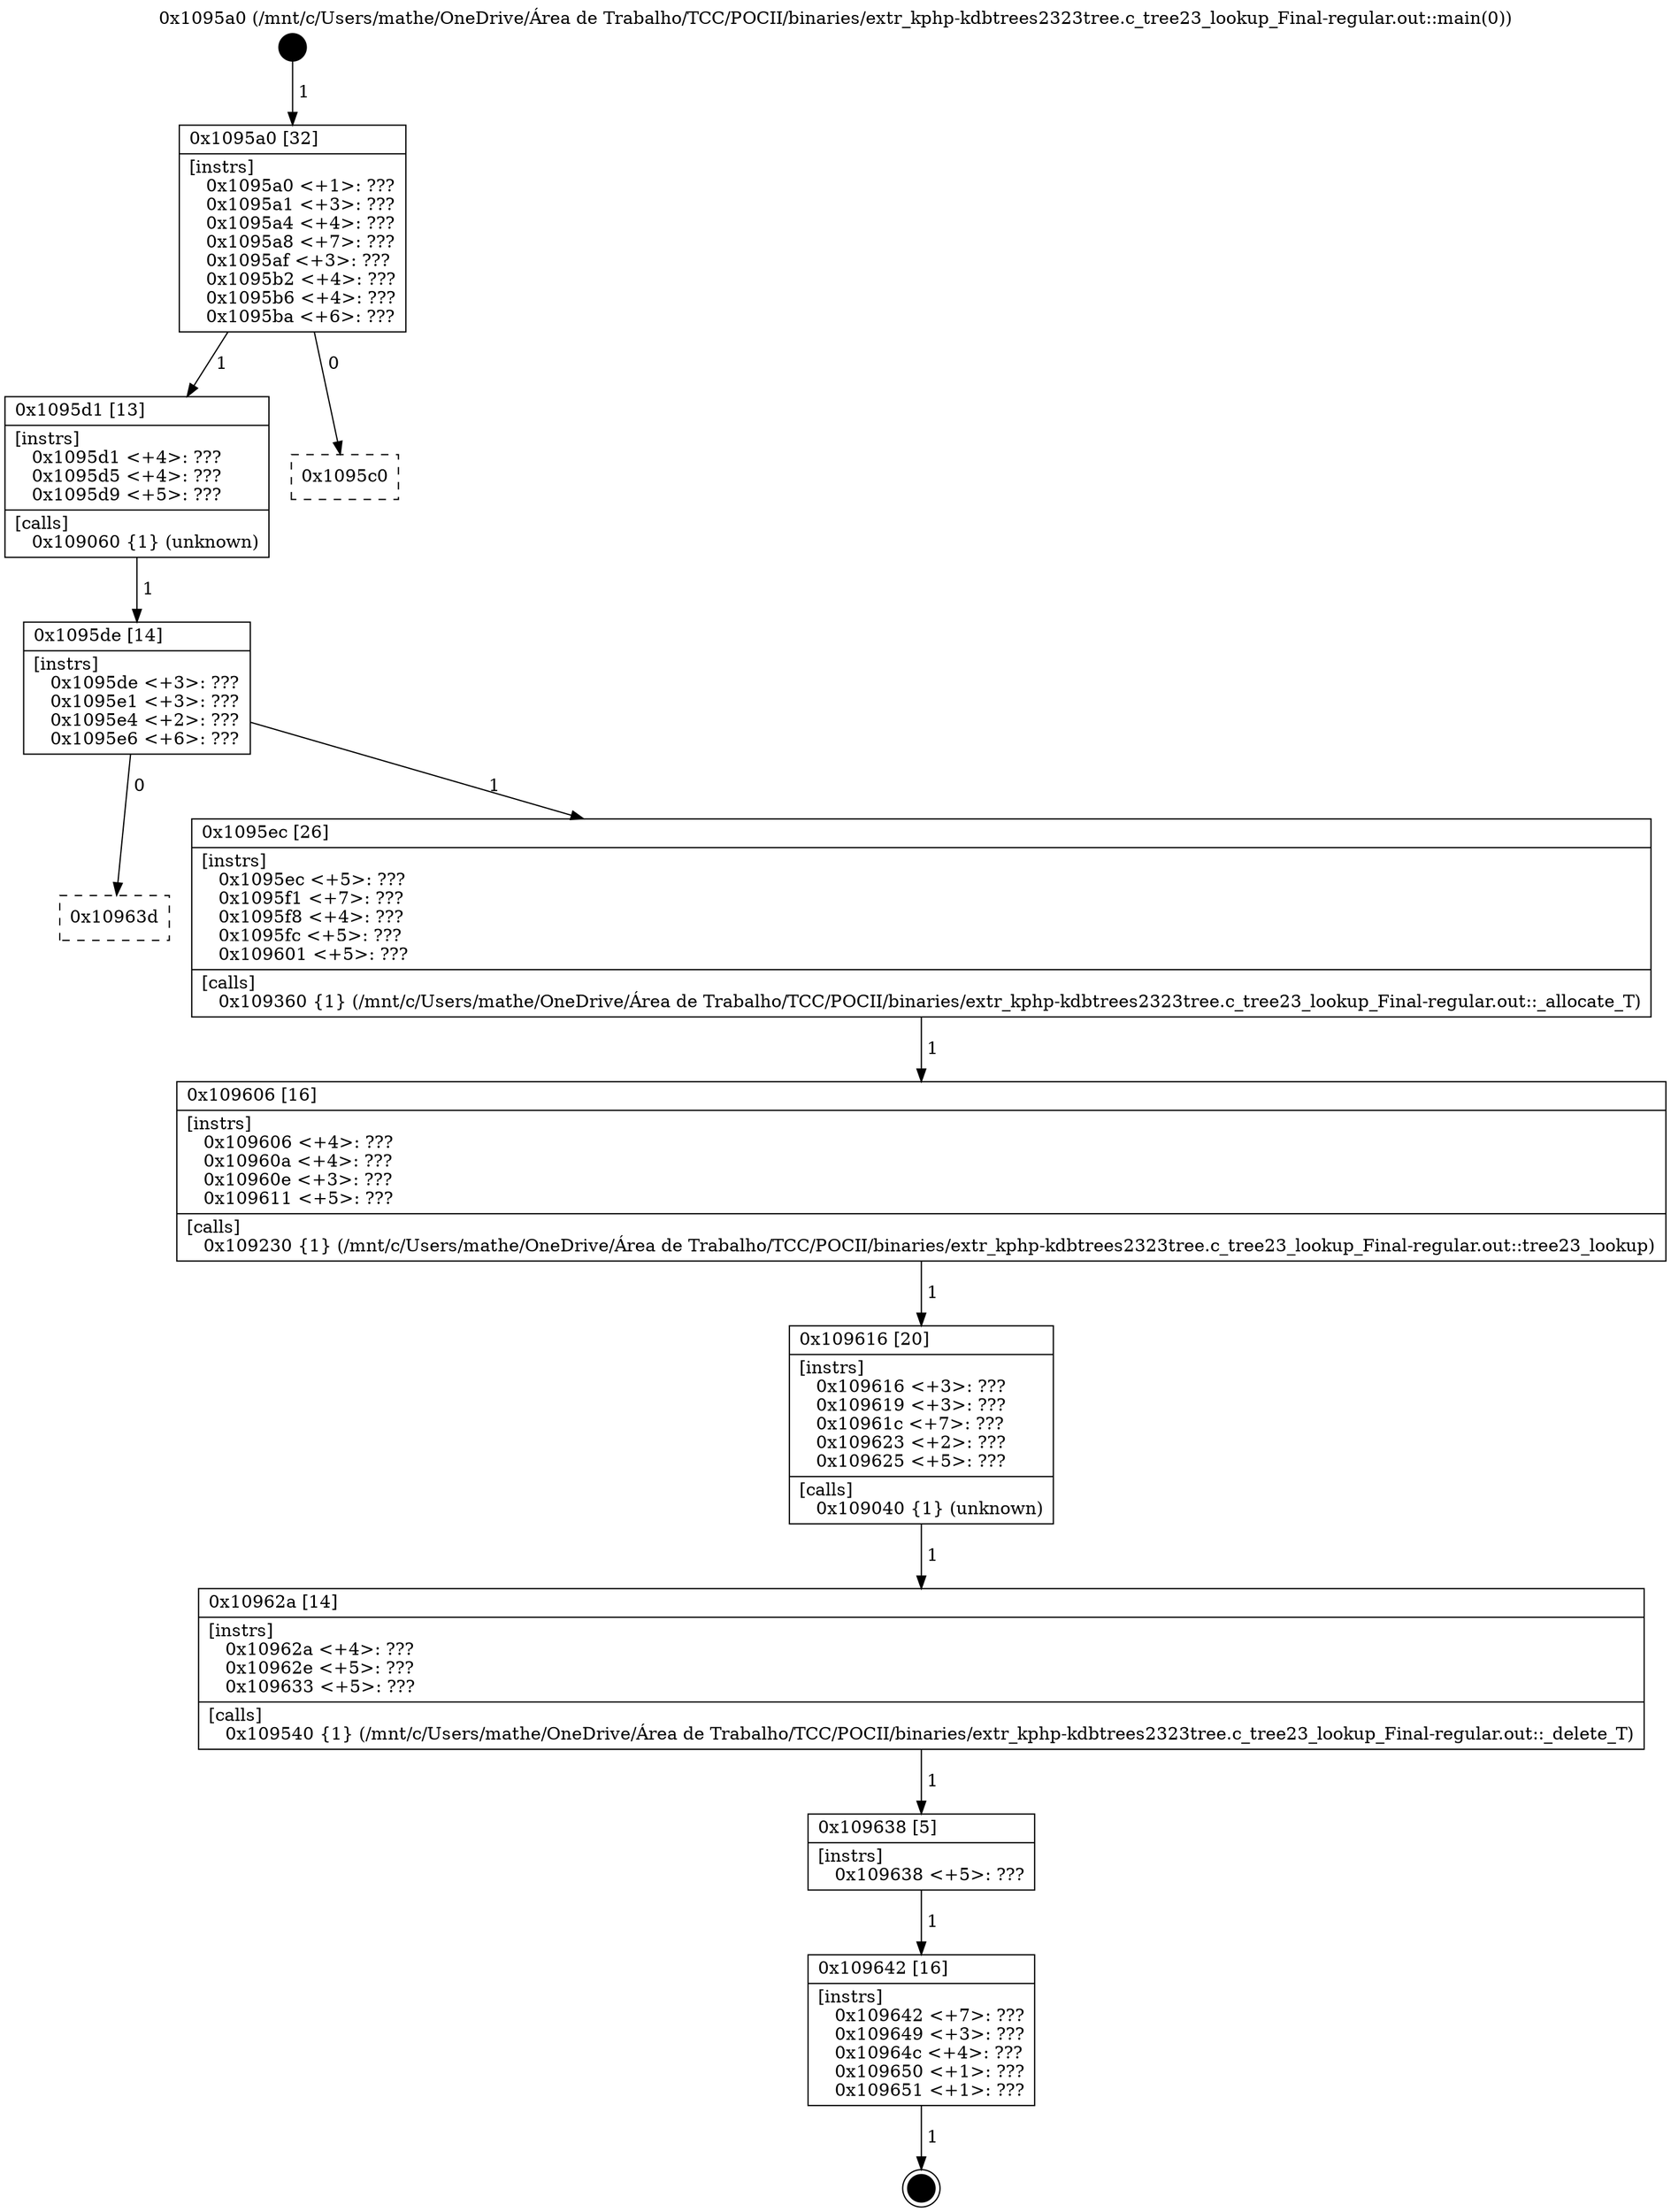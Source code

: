 digraph "0x1095a0" {
  label = "0x1095a0 (/mnt/c/Users/mathe/OneDrive/Área de Trabalho/TCC/POCII/binaries/extr_kphp-kdbtrees2323tree.c_tree23_lookup_Final-regular.out::main(0))"
  labelloc = "t"
  node[shape=record]

  Entry [label="",width=0.3,height=0.3,shape=circle,fillcolor=black,style=filled]
  "0x1095a0" [label="{
     0x1095a0 [32]\l
     | [instrs]\l
     &nbsp;&nbsp;0x1095a0 \<+1\>: ???\l
     &nbsp;&nbsp;0x1095a1 \<+3\>: ???\l
     &nbsp;&nbsp;0x1095a4 \<+4\>: ???\l
     &nbsp;&nbsp;0x1095a8 \<+7\>: ???\l
     &nbsp;&nbsp;0x1095af \<+3\>: ???\l
     &nbsp;&nbsp;0x1095b2 \<+4\>: ???\l
     &nbsp;&nbsp;0x1095b6 \<+4\>: ???\l
     &nbsp;&nbsp;0x1095ba \<+6\>: ???\l
  }"]
  "0x1095d1" [label="{
     0x1095d1 [13]\l
     | [instrs]\l
     &nbsp;&nbsp;0x1095d1 \<+4\>: ???\l
     &nbsp;&nbsp;0x1095d5 \<+4\>: ???\l
     &nbsp;&nbsp;0x1095d9 \<+5\>: ???\l
     | [calls]\l
     &nbsp;&nbsp;0x109060 \{1\} (unknown)\l
  }"]
  "0x1095c0" [label="{
     0x1095c0\l
  }", style=dashed]
  "0x1095de" [label="{
     0x1095de [14]\l
     | [instrs]\l
     &nbsp;&nbsp;0x1095de \<+3\>: ???\l
     &nbsp;&nbsp;0x1095e1 \<+3\>: ???\l
     &nbsp;&nbsp;0x1095e4 \<+2\>: ???\l
     &nbsp;&nbsp;0x1095e6 \<+6\>: ???\l
  }"]
  "0x10963d" [label="{
     0x10963d\l
  }", style=dashed]
  "0x1095ec" [label="{
     0x1095ec [26]\l
     | [instrs]\l
     &nbsp;&nbsp;0x1095ec \<+5\>: ???\l
     &nbsp;&nbsp;0x1095f1 \<+7\>: ???\l
     &nbsp;&nbsp;0x1095f8 \<+4\>: ???\l
     &nbsp;&nbsp;0x1095fc \<+5\>: ???\l
     &nbsp;&nbsp;0x109601 \<+5\>: ???\l
     | [calls]\l
     &nbsp;&nbsp;0x109360 \{1\} (/mnt/c/Users/mathe/OneDrive/Área de Trabalho/TCC/POCII/binaries/extr_kphp-kdbtrees2323tree.c_tree23_lookup_Final-regular.out::_allocate_T)\l
  }"]
  Exit [label="",width=0.3,height=0.3,shape=circle,fillcolor=black,style=filled,peripheries=2]
  "0x109606" [label="{
     0x109606 [16]\l
     | [instrs]\l
     &nbsp;&nbsp;0x109606 \<+4\>: ???\l
     &nbsp;&nbsp;0x10960a \<+4\>: ???\l
     &nbsp;&nbsp;0x10960e \<+3\>: ???\l
     &nbsp;&nbsp;0x109611 \<+5\>: ???\l
     | [calls]\l
     &nbsp;&nbsp;0x109230 \{1\} (/mnt/c/Users/mathe/OneDrive/Área de Trabalho/TCC/POCII/binaries/extr_kphp-kdbtrees2323tree.c_tree23_lookup_Final-regular.out::tree23_lookup)\l
  }"]
  "0x109616" [label="{
     0x109616 [20]\l
     | [instrs]\l
     &nbsp;&nbsp;0x109616 \<+3\>: ???\l
     &nbsp;&nbsp;0x109619 \<+3\>: ???\l
     &nbsp;&nbsp;0x10961c \<+7\>: ???\l
     &nbsp;&nbsp;0x109623 \<+2\>: ???\l
     &nbsp;&nbsp;0x109625 \<+5\>: ???\l
     | [calls]\l
     &nbsp;&nbsp;0x109040 \{1\} (unknown)\l
  }"]
  "0x10962a" [label="{
     0x10962a [14]\l
     | [instrs]\l
     &nbsp;&nbsp;0x10962a \<+4\>: ???\l
     &nbsp;&nbsp;0x10962e \<+5\>: ???\l
     &nbsp;&nbsp;0x109633 \<+5\>: ???\l
     | [calls]\l
     &nbsp;&nbsp;0x109540 \{1\} (/mnt/c/Users/mathe/OneDrive/Área de Trabalho/TCC/POCII/binaries/extr_kphp-kdbtrees2323tree.c_tree23_lookup_Final-regular.out::_delete_T)\l
  }"]
  "0x109638" [label="{
     0x109638 [5]\l
     | [instrs]\l
     &nbsp;&nbsp;0x109638 \<+5\>: ???\l
  }"]
  "0x109642" [label="{
     0x109642 [16]\l
     | [instrs]\l
     &nbsp;&nbsp;0x109642 \<+7\>: ???\l
     &nbsp;&nbsp;0x109649 \<+3\>: ???\l
     &nbsp;&nbsp;0x10964c \<+4\>: ???\l
     &nbsp;&nbsp;0x109650 \<+1\>: ???\l
     &nbsp;&nbsp;0x109651 \<+1\>: ???\l
  }"]
  Entry -> "0x1095a0" [label=" 1"]
  "0x1095a0" -> "0x1095d1" [label=" 1"]
  "0x1095a0" -> "0x1095c0" [label=" 0"]
  "0x1095d1" -> "0x1095de" [label=" 1"]
  "0x1095de" -> "0x10963d" [label=" 0"]
  "0x1095de" -> "0x1095ec" [label=" 1"]
  "0x109642" -> Exit [label=" 1"]
  "0x1095ec" -> "0x109606" [label=" 1"]
  "0x109606" -> "0x109616" [label=" 1"]
  "0x109616" -> "0x10962a" [label=" 1"]
  "0x10962a" -> "0x109638" [label=" 1"]
  "0x109638" -> "0x109642" [label=" 1"]
}

